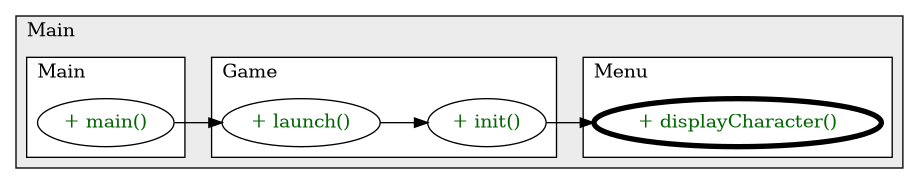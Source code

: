 @startuml

/' diagram meta data start
config=CallConfiguration;
{
  "rootMethod": "Main.Menu#displayCharacter(Characters)",
  "projectClassification": {
    "searchMode": "OpenProject", // OpenProject, AllProjects
    "includedProjects": "",
    "pathEndKeywords": "*.impl",
    "isClientPath": "",
    "isClientName": "",
    "isTestPath": "",
    "isTestName": "",
    "isMappingPath": "",
    "isMappingName": "",
    "isDataAccessPath": "",
    "isDataAccessName": "",
    "isDataStructurePath": "",
    "isDataStructureName": "",
    "isInterfaceStructuresPath": "",
    "isInterfaceStructuresName": "",
    "isEntryPointPath": "",
    "isEntryPointName": "",
    "treatFinalFieldsAsMandatory": false
  },
  "graphRestriction": {
    "classPackageExcludeFilter": "",
    "classPackageIncludeFilter": "",
    "classNameExcludeFilter": "",
    "classNameIncludeFilter": "",
    "methodNameExcludeFilter": "",
    "methodNameIncludeFilter": "",
    "removeByInheritance": "", // inheritance/annotation based filtering is done in a second step
    "removeByAnnotation": "",
    "removeByClassPackage": "", // cleanup the graph after inheritance/annotation based filtering is done
    "removeByClassName": "",
    "cutMappings": false,
    "cutEnum": true,
    "cutTests": true,
    "cutClient": true,
    "cutDataAccess": true,
    "cutInterfaceStructures": true,
    "cutDataStructures": true,
    "cutGetterAndSetter": true,
    "cutConstructors": true
  },
  "graphTraversal": {
    "forwardDepth": 3,
    "backwardDepth": 3,
    "classPackageExcludeFilter": "",
    "classPackageIncludeFilter": "",
    "classNameExcludeFilter": "",
    "classNameIncludeFilter": "",
    "methodNameExcludeFilter": "",
    "methodNameIncludeFilter": "",
    "hideMappings": false,
    "hideDataStructures": false,
    "hidePrivateMethods": true,
    "hideInterfaceCalls": true, // indirection: implementation -> interface (is hidden) -> implementation
    "onlyShowApplicationEntryPoints": false, // root node is included
    "useMethodCallsForStructureDiagram": "ForwardOnly" // ForwardOnly, BothDirections, No
  },
  "details": {
    "aggregation": "GroupByClass", // ByClass, GroupByClass, None
    "showMethodParametersTypes": false,
    "showMethodParametersNames": false,
    "showMethodReturnType": false,
    "showPackageLevels": 2,
    "showCallOrder": false,
    "edgeMode": "MethodsOnly", // TypesOnly, MethodsOnly, TypesAndMethods, MethodsAndDirectTypeUsage
    "showDetailedClassStructure": false
  },
  "rootClass": "Main.Menu",
  "extensionCallbackMethod": "" // qualified.class.name#methodName - signature: public static String method(String)
}
diagram meta data end '/



digraph g {
    rankdir="LR"
    splines=polyline
    

'nodes 
subgraph cluster_2390489 { 
   	label=Main
	labeljust=l
	fillcolor="#ececec"
	style=filled
   
   subgraph cluster_1706344199 { 
   	label=Game
	labeljust=l
	fillcolor=white
	style=filled
   
   Game2390489XXXinit0[
	label="+ init()"
	style=filled
	fillcolor=white
	tooltip="Game

&#10;  Init methods calls methods which instantiate and define the character with it gears and attributes.&#10;  Allow to save and load characters&#10;  @throws SQLException&#10; "
	fontcolor=darkgreen
];

Game2390489XXXlaunch0[
	label="+ launch()"
	style=filled
	fillcolor=white
	tooltip="Game

&#10;  Launch methods defines the GameState (Enum) steps which define more precisely the proceedings&#10; &#10;  @throws PlayerOutOfBoundsException Sends an exception if the character overtake the table boarder&#10; "
	fontcolor=darkgreen
];
} 

subgraph cluster_1706522830 { 
   	label=Main
	labeljust=l
	fillcolor=white
	style=filled
   
   Main2390489XXXmain1859653459[
	label="+ main()"
	style=filled
	fillcolor=white
	tooltip="Main

null"
	fontcolor=darkgreen
];
} 

subgraph cluster_1706526836 { 
   	label=Menu
	labeljust=l
	fillcolor=white
	style=filled
   
   Menu2390489XXXdisplayCharacter1056078198[
	label="+ displayCharacter()"
	style=filled
	fillcolor=white
	tooltip="Menu

null"
	penwidth=4
	fontcolor=darkgreen
];
} 
} 

'edges    
Game2390489XXXinit0 -> Menu2390489XXXdisplayCharacter1056078198;
Game2390489XXXlaunch0 -> Game2390489XXXinit0;
Main2390489XXXmain1859653459 -> Game2390489XXXlaunch0;
    
}
@enduml